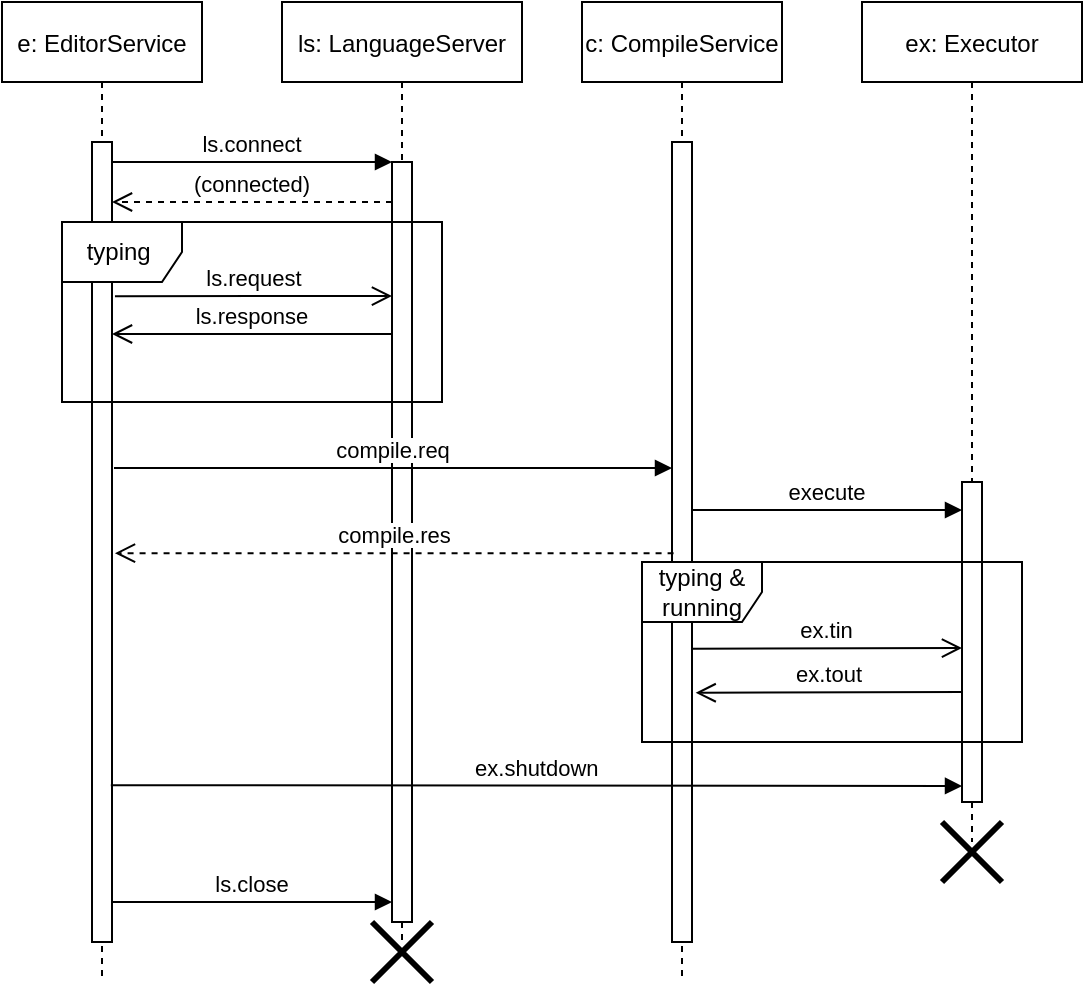 <mxfile version="15.7.3" type="github">
  <diagram id="kgpKYQtTHZ0yAKxKKP6v" name="Page-1">
    <mxGraphModel dx="1209" dy="726" grid="1" gridSize="10" guides="1" tooltips="1" connect="1" arrows="1" fold="1" page="1" pageScale="1" pageWidth="850" pageHeight="1100" math="0" shadow="0">
      <root>
        <mxCell id="0" />
        <mxCell id="1" parent="0" />
        <mxCell id="3nuBFxr9cyL0pnOWT2aG-1" value="e: EditorService" style="shape=umlLifeline;perimeter=lifelinePerimeter;container=1;collapsible=0;recursiveResize=0;rounded=0;shadow=0;strokeWidth=1;" parent="1" vertex="1">
          <mxGeometry x="120" y="80" width="100" height="490" as="geometry" />
        </mxCell>
        <mxCell id="3nuBFxr9cyL0pnOWT2aG-2" value="" style="points=[];perimeter=orthogonalPerimeter;rounded=0;shadow=0;strokeWidth=1;" parent="3nuBFxr9cyL0pnOWT2aG-1" vertex="1">
          <mxGeometry x="45" y="70" width="10" height="400" as="geometry" />
        </mxCell>
        <mxCell id="3nuBFxr9cyL0pnOWT2aG-5" value="ls: LanguageServer" style="shape=umlLifeline;perimeter=lifelinePerimeter;container=1;collapsible=0;recursiveResize=0;rounded=0;shadow=0;strokeWidth=1;" parent="1" vertex="1">
          <mxGeometry x="260" y="80" width="120" height="470" as="geometry" />
        </mxCell>
        <mxCell id="3nuBFxr9cyL0pnOWT2aG-6" value="" style="points=[];perimeter=orthogonalPerimeter;rounded=0;shadow=0;strokeWidth=1;" parent="3nuBFxr9cyL0pnOWT2aG-5" vertex="1">
          <mxGeometry x="55" y="80" width="10" height="380" as="geometry" />
        </mxCell>
        <mxCell id="ZDQ0MHAkUONQDT-dGgTB-1" value="(connected)" style="verticalAlign=bottom;endArrow=open;dashed=1;endSize=8;exitX=0;exitY=0.95;shadow=0;strokeWidth=1;" parent="3nuBFxr9cyL0pnOWT2aG-5" edge="1">
          <mxGeometry relative="1" as="geometry">
            <mxPoint x="-85" y="100.0" as="targetPoint" />
            <mxPoint x="55" y="100.0" as="sourcePoint" />
          </mxGeometry>
        </mxCell>
        <mxCell id="ZDQ0MHAkUONQDT-dGgTB-15" value="ls.close" style="verticalAlign=bottom;endArrow=block;entryX=0;entryY=0;shadow=0;strokeWidth=1;" parent="3nuBFxr9cyL0pnOWT2aG-5" edge="1">
          <mxGeometry relative="1" as="geometry">
            <mxPoint x="-85" y="450.0" as="sourcePoint" />
            <mxPoint x="55" y="450.0" as="targetPoint" />
          </mxGeometry>
        </mxCell>
        <mxCell id="ZDQ0MHAkUONQDT-dGgTB-16" value="" style="shape=umlDestroy;whiteSpace=wrap;html=1;strokeWidth=3;" parent="3nuBFxr9cyL0pnOWT2aG-5" vertex="1">
          <mxGeometry x="45" y="460" width="30" height="30" as="geometry" />
        </mxCell>
        <mxCell id="ZDQ0MHAkUONQDT-dGgTB-20" value="typing&amp;nbsp;" style="shape=umlFrame;whiteSpace=wrap;html=1;" parent="3nuBFxr9cyL0pnOWT2aG-5" vertex="1">
          <mxGeometry x="-110" y="110" width="190" height="90" as="geometry" />
        </mxCell>
        <mxCell id="3nuBFxr9cyL0pnOWT2aG-7" value="ls.response" style="verticalAlign=bottom;endArrow=open;endSize=8;exitX=0;exitY=0.95;shadow=0;strokeWidth=1;" parent="1" edge="1">
          <mxGeometry relative="1" as="geometry">
            <mxPoint x="175" y="246.0" as="targetPoint" />
            <mxPoint x="315" y="246.0" as="sourcePoint" />
          </mxGeometry>
        </mxCell>
        <mxCell id="3nuBFxr9cyL0pnOWT2aG-8" value="ls.connect" style="verticalAlign=bottom;endArrow=block;entryX=0;entryY=0;shadow=0;strokeWidth=1;" parent="1" source="3nuBFxr9cyL0pnOWT2aG-2" target="3nuBFxr9cyL0pnOWT2aG-6" edge="1">
          <mxGeometry relative="1" as="geometry">
            <mxPoint x="275" y="160" as="sourcePoint" />
          </mxGeometry>
        </mxCell>
        <mxCell id="3nuBFxr9cyL0pnOWT2aG-10" value="ls.request" style="verticalAlign=bottom;endArrow=open;endSize=8;shadow=0;strokeWidth=1;exitX=1.148;exitY=0.469;exitDx=0;exitDy=0;exitPerimeter=0;" parent="1" edge="1">
          <mxGeometry relative="1" as="geometry">
            <mxPoint x="315" y="227.0" as="targetPoint" />
            <mxPoint x="176.48" y="227.11" as="sourcePoint" />
          </mxGeometry>
        </mxCell>
        <mxCell id="ZDQ0MHAkUONQDT-dGgTB-4" value="c: CompileService" style="shape=umlLifeline;perimeter=lifelinePerimeter;container=1;collapsible=0;recursiveResize=0;rounded=0;shadow=0;strokeWidth=1;" parent="1" vertex="1">
          <mxGeometry x="410" y="80" width="100" height="490" as="geometry" />
        </mxCell>
        <mxCell id="ZDQ0MHAkUONQDT-dGgTB-5" value="" style="points=[];perimeter=orthogonalPerimeter;rounded=0;shadow=0;strokeWidth=1;" parent="ZDQ0MHAkUONQDT-dGgTB-4" vertex="1">
          <mxGeometry x="45" y="70" width="10" height="400" as="geometry" />
        </mxCell>
        <mxCell id="ZDQ0MHAkUONQDT-dGgTB-6" value="compile.req" style="verticalAlign=bottom;startArrow=none;endArrow=block;startSize=8;shadow=0;strokeWidth=1;startFill=0;" parent="ZDQ0MHAkUONQDT-dGgTB-4" edge="1">
          <mxGeometry relative="1" as="geometry">
            <mxPoint x="-234" y="233" as="sourcePoint" />
            <mxPoint x="45" y="233" as="targetPoint" />
          </mxGeometry>
        </mxCell>
        <mxCell id="ZDQ0MHAkUONQDT-dGgTB-7" value="ex: Executor" style="shape=umlLifeline;perimeter=lifelinePerimeter;container=1;collapsible=0;recursiveResize=0;rounded=0;shadow=0;strokeWidth=1;" parent="1" vertex="1">
          <mxGeometry x="550" y="80" width="110" height="420" as="geometry" />
        </mxCell>
        <mxCell id="ZDQ0MHAkUONQDT-dGgTB-8" value="" style="points=[];perimeter=orthogonalPerimeter;rounded=0;shadow=0;strokeWidth=1;" parent="ZDQ0MHAkUONQDT-dGgTB-7" vertex="1">
          <mxGeometry x="50" y="240" width="10" height="160" as="geometry" />
        </mxCell>
        <mxCell id="ZDQ0MHAkUONQDT-dGgTB-17" value="" style="shape=umlDestroy;whiteSpace=wrap;html=1;strokeWidth=3;" parent="ZDQ0MHAkUONQDT-dGgTB-7" vertex="1">
          <mxGeometry x="40" y="410" width="30" height="30" as="geometry" />
        </mxCell>
        <mxCell id="ZDQ0MHAkUONQDT-dGgTB-19" value="typing &amp;amp; running" style="shape=umlFrame;whiteSpace=wrap;html=1;" parent="ZDQ0MHAkUONQDT-dGgTB-7" vertex="1">
          <mxGeometry x="-110" y="280" width="190" height="90" as="geometry" />
        </mxCell>
        <mxCell id="ZDQ0MHAkUONQDT-dGgTB-10" value="execute" style="verticalAlign=bottom;endArrow=block;shadow=0;strokeWidth=1;" parent="1" edge="1">
          <mxGeometry relative="1" as="geometry">
            <mxPoint x="465" y="334.0" as="sourcePoint" />
            <mxPoint x="600" y="334" as="targetPoint" />
          </mxGeometry>
        </mxCell>
        <mxCell id="ZDQ0MHAkUONQDT-dGgTB-11" value="compile.res" style="verticalAlign=bottom;endArrow=open;dashed=1;endSize=8;shadow=0;strokeWidth=1;entryX=1.148;entryY=0.404;entryDx=0;entryDy=0;entryPerimeter=0;exitX=0.079;exitY=0.404;exitDx=0;exitDy=0;exitPerimeter=0;" parent="1" edge="1">
          <mxGeometry relative="1" as="geometry">
            <mxPoint x="176.48" y="355.6" as="targetPoint" />
            <mxPoint x="455.79" y="355.6" as="sourcePoint" />
          </mxGeometry>
        </mxCell>
        <mxCell id="ZDQ0MHAkUONQDT-dGgTB-12" value="ex.tout" style="verticalAlign=bottom;endArrow=open;endSize=8;exitX=0;exitY=0.95;shadow=0;strokeWidth=1;entryX=1.183;entryY=0.726;entryDx=0;entryDy=0;entryPerimeter=0;" parent="1" edge="1">
          <mxGeometry relative="1" as="geometry">
            <mxPoint x="466.83" y="425.4" as="targetPoint" />
            <mxPoint x="600" y="425.0" as="sourcePoint" />
          </mxGeometry>
        </mxCell>
        <mxCell id="ZDQ0MHAkUONQDT-dGgTB-13" value="ex.tin" style="verticalAlign=bottom;endArrow=open;endSize=8;shadow=0;strokeWidth=1;exitX=0.976;exitY=0.671;exitDx=0;exitDy=0;exitPerimeter=0;" parent="1" edge="1">
          <mxGeometry relative="1" as="geometry">
            <mxPoint x="600" y="403" as="targetPoint" />
            <mxPoint x="464.76" y="403.4" as="sourcePoint" />
          </mxGeometry>
        </mxCell>
        <mxCell id="ZDQ0MHAkUONQDT-dGgTB-14" value="ex.shutdown" style="verticalAlign=bottom;startArrow=none;endArrow=block;startSize=8;shadow=0;strokeWidth=1;startFill=0;exitX=0.941;exitY=0.804;exitDx=0;exitDy=0;exitPerimeter=0;" parent="1" source="3nuBFxr9cyL0pnOWT2aG-2" edge="1">
          <mxGeometry relative="1" as="geometry">
            <mxPoint x="180" y="470" as="sourcePoint" />
            <mxPoint x="600" y="472" as="targetPoint" />
          </mxGeometry>
        </mxCell>
      </root>
    </mxGraphModel>
  </diagram>
</mxfile>
